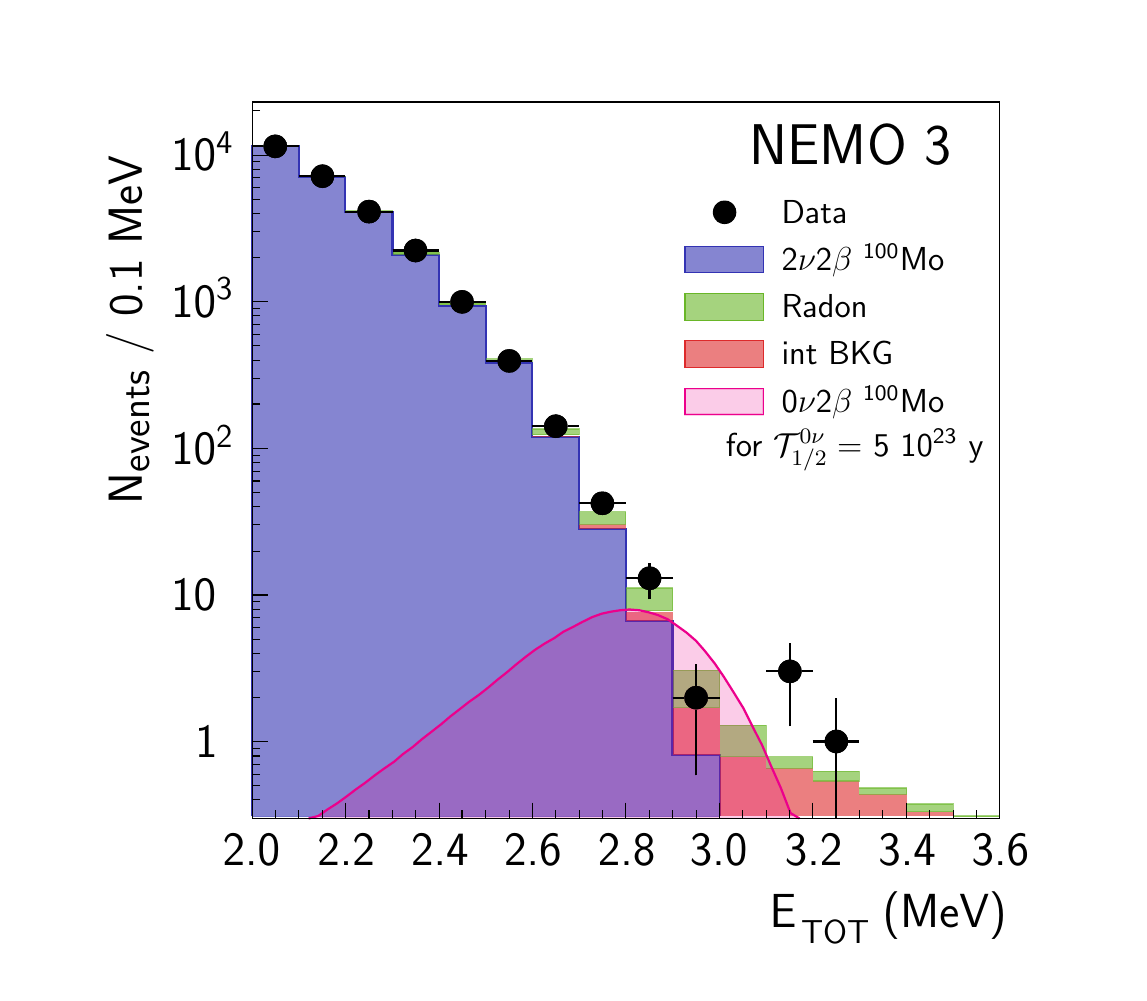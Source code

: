 \definecolor{red}{RGB}{221,42,43}
\definecolor{green}{RGB}{105,182,40}
\definecolor{blue}{RGB}{51,51,179}
\begin{tikzpicture}[y=-1cm]
  \sf
  \clip (-0.5,28) rectangle (13,16);

%%  \tikzstyle{2b2n}=[pattern=north west lines, pattern color=blue]
  \tikzstyle{2b2n}=[fill=blue, opacity=0.6, blue]

  \draw[2b2n] (2.002,26.015) -- (2.002,17.507) -- (2.593,17.507) --
  (2.593,17.894) -- (3.183,17.894) -- (3.183,18.337) --
  (3.782,18.337) -- (3.782,18.883) -- (4.375,18.883) --
  (4.375,19.535) -- (4.966,19.535) -- (4.966,20.259) --
  (5.556,20.259) -- (5.556,21.194) -- (6.155,21.194) --
  (6.155,22.367) -- (6.746,22.367) -- (6.746,23.539) --
  (7.338,23.539) -- (7.338,25.233) -- (7.938,25.233) --
  (7.938,26.015) -- cycle;
  \draw[thick, blue] (2.002,26.015) -- (2.002,17.507) -- (2.593,17.507) --
  (2.593,17.894) -- (3.183,17.894) -- (3.183,18.337) --
  (3.782,18.337) -- (3.782,18.883) -- (4.375,18.883) --
  (4.375,19.535) -- (4.966,19.535) -- (4.966,20.259) --
  (5.556,20.259) -- (5.556,21.194) -- (6.155,21.194) --
  (6.155,22.367) -- (6.746,22.367) -- (6.746,23.539) --
  (7.338,23.539) -- (7.338,25.233) -- (7.938,25.233) --
  (7.938,26.015);

  %% Internal background
  \tikzstyle{int_back}=[fill=red, opacity=0.6, red]
  %% \fill[int_back] (2.002,17.507) -- (2.593,17.507);
  %% \fill[int_back] (2.593,17.894) -- (3.183,17.894);
  %% \fill[int_back] (3.183,18.337) -- (3.782,18.337);
  %% \fill[int_back] (3.782,18.874) -- (4.375,18.874) -- (4.375,18.883);
  %% \fill[int_back] (4.375,19.535) -- (4.966,19.535);
  %% \fill[int_back] (4.966,20.25) -- (5.556,20.25) -- (5.556,20.259);
  \fill[int_back] (5.556,21.184) -- (6.155,21.184) -- (6.155,21.194) --  (5.556,21.194);
  \fill[int_back] (6.155,22.305) -- (6.746,22.305) -- (6.746,22.367) -- (6.155,22.367);
  \fill[int_back] (6.746,23.417) -- (7.338,23.417) -- (7.338,23.539) -- (6.746,23.539);
  \fill[int_back] (7.338,24.634) -- (7.938,24.634) -- (7.938,25.233) -- (7.338,25.233);
  \fill[int_back] (7.938,25.258) -- (8.528,25.258) -- (8.528,26.015) -- (7.938,26.015);
  \fill[int_back] (8.528,25.408) -- (9.119,25.408) -- (9.119,26.015) -- (8.528,26.015);
  \fill[int_back] (9.119,25.567) -- (9.709,25.567) -- (9.709,26.015) -- (9.119,26.015) ;
  \fill[int_back] (9.709,25.734) -- (10.31,25.734) -- (10.31,26.015) -- (9.709,26.015);
  \fill[int_back] (10.31,25.957) -- (10.901,25.957) -- (10.901,26.015) -- (10.31,26.015);

  %% Radon
  %%\tikzstyle{radon}=[ultra thin, green, fill=green!80, pattern=north east lines, pattern color=green]
  \tikzstyle{radon}=[fill=green, opacity=0.6, green]
  \draw[radon] (2.002,17.507) -- (2.593,17.507) -- (2.593,17.498) -- (2.002,17.498);
  \draw[radon] (2.593,17.886) -- (3.183,17.886) -- (3.183,17.894) -- (2.593,17.894);
  \draw[radon] (3.183,18.326) -- (3.782,18.326) -- (3.782,18.337) -- (3.183,18.337);
  \draw[radon] (3.782,18.855) -- (4.375,18.855) -- (4.375,18.874) -- (3.782,18.874);
  \draw[radon] (4.375,19.501) -- (4.966,19.501) -- (4.966,19.518) -- (4.375,19.518);
  \draw[radon] (4.966,20.206) -- (5.556,20.206) -- (5.556,20.242) -- (4.966,20.242);
  \draw[radon] (5.556,21.097) -- (6.155,21.097) -- (6.155,21.167) -- (5.556,21.167);
  \draw[radon] (6.155,22.147) -- (6.746,22.147) -- (6.746,22.305) -- (6.155,22.305);
  \draw[radon] (6.746,23.116) -- (7.338,23.116) -- (7.338,23.406) -- (6.746,23.406);
  \draw[radon] (7.338,24.158) -- (7.938,24.158) -- (7.938,24.634) -- (7.338,24.634);
  \draw[radon] (7.938,24.862) -- (8.528,24.862) -- (8.528,25.258) -- (7.938,25.258);
  \draw[radon] (8.528,25.258) -- (9.119,25.258) -- (9.119,25.408) -- (8.528,25.408);
  \draw[radon] (9.119,25.444) -- (9.709,25.444) -- (9.709,25.567) -- (9.119,25.567);
  \draw[radon] (9.709,25.656) -- (10.31,25.656) -- (10.31,25.734) -- (9.709,25.734);
  \draw[radon] (10.31,25.859) -- (10.901,25.859) -- (10.901,25.957) -- (10.31,25.957);
  \draw[radon] (10.901,26.01) -- (11.491,26.01) -- (11.491,26.015) -- (10.901,26.015);


  \draw[thick,black] (2.002,17.507) -- (2.142,17.507);
  \draw[thick,black] (2.443,17.507) -- (2.593,17.507);
  \path[fill=black] (2.443,17.507) -- (2.436,17.458) -- (2.413,17.418) -- (2.381,17.386) -- (2.341,17.365) -- (2.292,17.357) -- (2.246,17.365) -- (2.206,17.386) -- (2.172,17.418) -- (2.151,17.458) -- (2.142,17.507) -- (2.151,17.554) -- (2.172,17.596) -- (2.206,17.628) -- (2.246,17.649) -- (2.292,17.657) -- (2.341,17.649) -- (2.381,17.628) -- (2.413,17.596) -- (2.436,17.554) -- (2.443,17.507);
  \draw[thick,black] (2.593,17.886) -- (2.743,17.886);
  \draw[thick,black] (3.042,17.886) -- (3.183,17.886);
  \path[fill=black] (3.042,17.886) -- (3.035,17.839) -- (3.014,17.797) -- (2.98,17.765) -- (2.94,17.744) -- (2.893,17.736) -- (2.845,17.744) -- (2.805,17.765) -- (2.773,17.797) -- (2.75,17.839) -- (2.743,17.886) -- (2.75,17.932) -- (2.773,17.975) -- (2.805,18.006) -- (2.845,18.028) -- (2.893,18.036) -- (2.94,18.028) -- (2.98,18.006) -- (3.014,17.975) -- (3.035,17.932) -- (3.042,17.886);
  \draw[thick,black] (3.183,18.337) -- (3.334,18.337);
  \draw[thick,black] (3.634,18.337) -- (3.782,18.337);
  \path[fill=black] (3.634,18.337) -- (3.626,18.288) -- (3.605,18.248) -- (3.573,18.214) -- (3.531,18.193) -- (3.484,18.186) -- (3.435,18.193) -- (3.395,18.214) -- (3.363,18.248) -- (3.342,18.288) -- (3.334,18.337) -- (3.342,18.383) -- (3.363,18.423) -- (3.395,18.457) -- (3.435,18.479) -- (3.484,18.485) -- (3.531,18.479) -- (3.573,18.457) -- (3.605,18.423) -- (3.626,18.383) -- (3.634,18.337);
  \draw[thick,black] (3.782,18.83) -- (3.924,18.83);
  \draw[thick,black] (4.225,18.83) -- (4.375,18.83);
  \path[fill=black] (4.225,18.83) -- (4.216,18.781) -- (4.195,18.741) -- (4.163,18.709) -- (4.121,18.688) -- (4.075,18.68) -- (4.028,18.688) -- (3.986,18.709) -- (3.954,18.741) -- (3.933,18.781) -- (3.924,18.83) -- (3.933,18.876) -- (3.954,18.919) -- (3.986,18.951) -- (4.028,18.972) -- (4.075,18.98) -- (4.121,18.972) -- (4.163,18.951) -- (4.195,18.919) -- (4.216,18.876) -- (4.225,18.83);
  \draw[thick,black] (4.375,19.482) -- (4.515,19.482);
  \draw[thick,black] (4.815,19.482) -- (4.966,19.482);
  \path[fill=black] (4.815,19.482) -- (4.807,19.435) -- (4.786,19.393) -- (4.754,19.361) -- (4.714,19.34) -- (4.665,19.332) -- (4.619,19.34) -- (4.576,19.361) -- (4.544,19.393) -- (4.523,19.435) -- (4.515,19.482) -- (4.523,19.53) -- (4.544,19.571) -- (4.576,19.602) -- (4.619,19.624) -- (4.665,19.632) -- (4.714,19.624) -- (4.754,19.602) -- (4.786,19.571) -- (4.807,19.53) -- (4.815,19.482);
  \draw[thick,black] (4.966,20.231) -- (5.116,20.231);
  \draw[thick,black] (5.414,20.231) -- (5.556,20.231);
  \path[fill=black] (5.414,20.231) -- (5.408,20.185) -- (5.387,20.144) -- (5.353,20.11) -- (5.313,20.089) -- (5.264,20.083) -- (5.218,20.089) -- (5.177,20.11) -- (5.144,20.144) -- (5.122,20.185) -- (5.116,20.231) -- (5.122,20.28) -- (5.144,20.32) -- (5.177,20.352) -- (5.218,20.375) -- (5.264,20.381) -- (5.313,20.375) -- (5.353,20.352) -- (5.387,20.32) -- (5.408,20.28) -- (5.414,20.231);
  \draw[thick,black] (5.556,21.061) -- (5.707,21.061);
  \draw[thick,black] (6.005,21.061) -- (6.155,21.061);
  \path[fill=black] (6.005,21.061) -- (5.999,21.014) -- (5.977,20.972) -- (5.944,20.94) -- (5.903,20.919) -- (5.857,20.911) -- (5.808,20.919) -- (5.768,20.94) -- (5.736,20.972) -- (5.713,21.014) -- (5.707,21.061) -- (5.713,21.107) -- (5.736,21.15) -- (5.768,21.181) -- (5.808,21.203) -- (5.857,21.211) -- (5.903,21.203) -- (5.944,21.181) -- (5.977,21.15) -- (5.999,21.107) -- (6.005,21.061);
  \draw[thick,black] (6.155,22.041) -- (6.297,22.041);
  \draw[thick,black] (6.598,22.041) -- (6.746,22.041);
  \path[fill=black] (6.598,22.041) -- (6.589,21.992) -- (6.568,21.952) -- (6.536,21.918) -- (6.494,21.897) -- (6.447,21.891) -- (6.399,21.897) -- (6.358,21.918) -- (6.327,21.952) -- (6.306,21.992) -- (6.297,22.041) -- (6.306,22.087) -- (6.327,22.128) -- (6.358,22.162) -- (6.399,22.183) -- (6.447,22.189) -- (6.494,22.183) -- (6.536,22.162) -- (6.568,22.128) -- (6.589,22.087) -- (6.598,22.041);
  \draw[thick,black] (7.046,23.258) -- (7.046,23.142);
  \draw[thick,black] (7.046,22.843) -- (7.046,22.799);
  \draw[thick,black] (6.746,22.993) -- (6.896,22.993);
  \draw[thick,black] (7.197,22.993) -- (7.338,22.993);
  \path[fill=black] (7.197,22.993) -- (7.188,22.945) -- (7.167,22.904) -- (7.135,22.871) -- (7.095,22.849) -- (7.046,22.843) -- (7.0,22.849) -- (6.957,22.871) -- (6.926,22.904) -- (6.905,22.945) -- (6.896,22.993) -- (6.905,23.04) -- (6.926,23.08) -- (6.957,23.114) -- (7.0,23.135) -- (7.046,23.142) -- (7.095,23.135) -- (7.135,23.114) -- (7.167,23.08) -- (7.188,23.04) -- (7.197,22.993);
  \draw[thick,black] (7.637,25.497) -- (7.637,24.659);
  \draw[thick,black] (7.637,24.359) -- (7.637,24.077);
  \draw[thick,black] (7.338,24.509) -- (7.487,24.509);
  \draw[thick,black] (7.787,24.509) -- (7.938,24.509);
  \path[fill=black] (7.787,24.509) -- (7.781,24.462) -- (7.758,24.42) -- (7.726,24.388) -- (7.686,24.367) -- (7.637,24.359) -- (7.59,24.367) -- (7.55,24.388) -- (7.516,24.42) -- (7.495,24.462) -- (7.487,24.509) -- (7.495,24.558) -- (7.516,24.598) -- (7.55,24.63) -- (7.59,24.651) -- (7.637,24.659) -- (7.686,24.651) -- (7.726,24.63) -- (7.758,24.598) -- (7.781,24.558) -- (7.787,24.509);
  \draw[thick,black] (8.829,24.871) -- (8.829,24.325);
  \draw[thick,black] (8.829,24.024) -- (8.829,23.812);
  \draw[thick,black] (8.528,24.174) -- (8.678,24.174);
  \draw[thick,black] (8.979,24.174) -- (9.119,24.174);
  \path[fill=black] (8.979,24.174) -- (8.97,24.126) -- (8.949,24.086) -- (8.918,24.054) -- (8.875,24.033) -- (8.829,24.024) -- (8.78,24.033) -- (8.74,24.054) -- (8.708,24.086) -- (8.687,24.126) -- (8.678,24.174) -- (8.687,24.221) -- (8.708,24.263) -- (8.74,24.295) -- (8.78,24.316) -- (8.829,24.325) -- (8.875,24.316) -- (8.918,24.295) -- (8.949,24.263) -- (8.97,24.221) -- (8.979,24.174);
  \draw[thick,black] (9.419,26.043) -- (9.419,25.216);
  \draw[thick,black] (9.419,24.915) -- (9.419,24.509);
  \draw[thick,black] (9.119,25.066) -- (9.269,25.066);
  \draw[thick,black] (9.569,25.066) -- (9.709,25.066);
  \path[fill=black] (9.569,25.066) -- (9.561,25.017) -- (9.54,24.977) -- (9.508,24.945) -- (9.466,24.922) -- (9.419,24.915) -- (9.373,24.922) -- (9.33,24.945) -- (9.299,24.977) -- (9.277,25.017) -- (9.269,25.066) -- (9.277,25.112) -- (9.299,25.152) -- (9.33,25.186) -- (9.373,25.207) -- (9.419,25.216) -- (9.466,25.207) -- (9.508,25.186) -- (9.54,25.152) -- (9.561,25.112) -- (9.569,25.066);


  \draw[thick,magenta, fill=magenta, fill opacity=0.2] (2.716,26.043) -- (2.841,26.01) -- (2.955,25.929) -- (3.078,25.851) -- (3.2,25.762) -- (3.317,25.673) -- (3.44,25.586) -- (3.554,25.497) -- (3.677,25.408) -- (3.802,25.322) -- (3.916,25.224) -- (4.039,25.135) -- (4.153,25.038) -- (4.278,24.941) -- (4.401,24.845) -- (4.515,24.748) -- (4.64,24.651) -- (4.754,24.562) -- (4.877,24.475) -- (5.0,24.378) -- (5.116,24.28) -- (5.239,24.183) -- (5.353,24.086) -- (5.476,23.988) -- (5.592,23.901) -- (5.715,23.821) -- (5.838,23.751) -- (5.952,23.671) -- (6.077,23.609) -- (6.191,23.548) -- (6.314,23.487) -- (6.439,23.442) -- (6.553,23.417) -- (6.676,23.398) -- (6.79,23.389) -- (6.915,23.398) -- (7.038,23.425) -- (7.152,23.459) -- (7.275,23.512) -- (7.391,23.592) -- (7.514,23.681) -- (7.637,23.787) -- (7.751,23.918) -- (7.876,24.077) -- (7.99,24.244) -- (8.113,24.439) -- (8.238,24.642) -- (8.352,24.871) -- (8.475,25.11) -- (8.589,25.375) -- (8.714,25.656) -- (8.837,25.974) -- (8.951,26.043);

  %% Legend
  \path[fill=black] (8.149,18.345) -- (8.141,18.296) -- (8.12,18.256) -- (8.088,18.224) -- (8.048,18.201) -- (7.999,18.195) -- (7.952,18.201) -- (7.91,18.224) -- (7.878,18.256) -- (7.857,18.296) -- (7.849,18.345) -- (7.857,18.392) -- (7.878,18.432) -- (7.91,18.466) -- (7.952,18.487) -- (7.999,18.495) -- (8.048,18.487) -- (8.088,18.466) -- (8.12,18.432) -- (8.141,18.392) -- (8.149,18.345);
  \path (8.598,18.485) node[text=black,anchor=base west] {\large{}Data};
  \draw[2b2n] (7.497,19.111) rectangle (8.492,18.777);
  \draw[blue] (7.497,19.111) rectangle (8.492,18.777);
  \path (8.598,19.086) node[text=black,anchor=base west] {\large 2$\nu$2$\beta$ $^\text{100}$Mo};
  \draw[radon] (7.497,19.713) rectangle (8.492,19.376);
  \draw[green] (7.497,19.713) rectangle (8.492,19.376);
  \path (8.598,19.685) node[text=black,anchor=base west] {\large{}Radon};
  \fill[int_back] (7.497,20.312) rectangle (8.492,19.977);
  \draw[red] (7.497,20.312) rectangle (8.492,19.977);
  \path (8.598,20.284) node[text=black,anchor=base west] {\large{}int BKG};
  \draw[thick, magenta, fill=magenta, opacity=0.2] (7.497,20.912) rectangle (8.492,20.584);
  \draw[semithick, magenta] (7.497,20.912) rectangle (8.492,20.584);
  \path (8.598,20.885) node[text=black,anchor=base west] {\large{}0$\nu$2$\beta$ $^\text{100}$Mo};
  \path (7.893,21.44) node[text=black,anchor=base west] {\large{}for $\mathcal{T}_{1/2}^{0\nu}=$ 5 10$^\text{23}$ y};
  \path (8.194,17.744) node[text=black,anchor=base west] {\huge{}NEMO 3};

  \draw[semithick,black] (2.002,26.043) rectangle (11.491,16.942);
  \draw[thick,black] (2.002,17.507) -- (2.142,17.507);
  \draw[thick,black] (2.443,17.507) -- (2.593,17.507);
  \path[fill=black] (2.443,17.507) -- (2.436,17.458) -- (2.413,17.418) -- (2.381,17.386) -- (2.341,17.365) -- (2.292,17.357) -- (2.246,17.365) -- (2.206,17.386) -- (2.172,17.418) -- (2.151,17.458) -- (2.142,17.507) -- (2.151,17.554) -- (2.172,17.596) -- (2.206,17.628) -- (2.246,17.649) -- (2.292,17.657) -- (2.341,17.649) -- (2.381,17.628) -- (2.413,17.596) -- (2.436,17.554) -- (2.443,17.507);
  \draw[thick,black] (2.593,17.886) -- (2.743,17.886);
  \draw[thick,black] (3.042,17.886) -- (3.183,17.886);
  \path[fill=black] (3.042,17.886) -- (3.035,17.839) -- (3.014,17.797) -- (2.98,17.765) -- (2.94,17.744) -- (2.893,17.736) -- (2.845,17.744) -- (2.805,17.765) -- (2.773,17.797) -- (2.75,17.839) -- (2.743,17.886) -- (2.75,17.932) -- (2.773,17.975) -- (2.805,18.006) -- (2.845,18.028) -- (2.893,18.036) -- (2.94,18.028) -- (2.98,18.006) -- (3.014,17.975) -- (3.035,17.932) -- (3.042,17.886);
  \draw[thick,black] (3.183,18.337) -- (3.334,18.337);
  \draw[thick,black] (3.634,18.337) -- (3.782,18.337);
  \path[fill=black] (3.634,18.337) -- (3.626,18.288) -- (3.605,18.248) -- (3.573,18.214) -- (3.531,18.193) -- (3.484,18.186) -- (3.435,18.193) -- (3.395,18.214) -- (3.363,18.248) -- (3.342,18.288) -- (3.334,18.337) -- (3.342,18.383) -- (3.363,18.423) -- (3.395,18.457) -- (3.435,18.479) -- (3.484,18.485) -- (3.531,18.479) -- (3.573,18.457) -- (3.605,18.423) -- (3.626,18.383) -- (3.634,18.337);
  \draw[thick,black] (3.782,18.83) -- (3.924,18.83);
  \draw[thick,black] (4.225,18.83) -- (4.375,18.83);
  \path[fill=black] (4.225,18.83) -- (4.216,18.781) -- (4.195,18.741) -- (4.163,18.709) -- (4.121,18.688) -- (4.075,18.68) -- (4.028,18.688) -- (3.986,18.709) -- (3.954,18.741) -- (3.933,18.781) -- (3.924,18.83) -- (3.933,18.876) -- (3.954,18.919) -- (3.986,18.951) -- (4.028,18.972) -- (4.075,18.98) -- (4.121,18.972) -- (4.163,18.951) -- (4.195,18.919) -- (4.216,18.876) -- (4.225,18.83);
  \draw[thick,black] (4.375,19.482) -- (4.515,19.482);
  \draw[thick,black] (4.815,19.482) -- (4.966,19.482);
  \path[fill=black] (4.815,19.482) -- (4.807,19.435) -- (4.786,19.393) -- (4.754,19.361) -- (4.714,19.34) -- (4.665,19.332) -- (4.619,19.34) -- (4.576,19.361) -- (4.544,19.393) -- (4.523,19.435) -- (4.515,19.482) -- (4.523,19.53) -- (4.544,19.571) -- (4.576,19.602) -- (4.619,19.624) -- (4.665,19.632) -- (4.714,19.624) -- (4.754,19.602) -- (4.786,19.571) -- (4.807,19.53) -- (4.815,19.482);
  \draw[thick,black] (4.966,20.231) -- (5.116,20.231);
  \draw[thick,black] (5.414,20.231) -- (5.556,20.231);
  \path[fill=black] (5.414,20.231) -- (5.408,20.185) -- (5.387,20.144) -- (5.353,20.11) -- (5.313,20.089) -- (5.264,20.083) -- (5.218,20.089) -- (5.177,20.11) -- (5.144,20.144) -- (5.122,20.185) -- (5.116,20.231) -- (5.122,20.28) -- (5.144,20.32) -- (5.177,20.352) -- (5.218,20.375) -- (5.264,20.381) -- (5.313,20.375) -- (5.353,20.352) -- (5.387,20.32) -- (5.408,20.28) -- (5.414,20.231);
  \draw[thick,black] (5.556,21.061) -- (5.707,21.061);
  \draw[thick,black] (6.005,21.061) -- (6.155,21.061);
  \path[fill=black] (6.005,21.061) -- (5.999,21.014) -- (5.977,20.972) -- (5.944,20.94) -- (5.903,20.919) -- (5.857,20.911) -- (5.808,20.919) -- (5.768,20.94) -- (5.736,20.972) -- (5.713,21.014) -- (5.707,21.061) -- (5.713,21.107) -- (5.736,21.15) -- (5.768,21.181) -- (5.808,21.203) -- (5.857,21.211) -- (5.903,21.203) -- (5.944,21.181) -- (5.977,21.15) -- (5.999,21.107) -- (6.005,21.061);
  \draw[thick,black] (6.155,22.041) -- (6.297,22.041);
  \draw[thick,black] (6.598,22.041) -- (6.746,22.041);
  \path[fill=black] (6.598,22.041) -- (6.589,21.992) -- (6.568,21.952) -- (6.536,21.918) -- (6.494,21.897) -- (6.447,21.891) -- (6.399,21.897) -- (6.358,21.918) -- (6.327,21.952) -- (6.306,21.992) -- (6.297,22.041) -- (6.306,22.087) -- (6.327,22.128) -- (6.358,22.162) -- (6.399,22.183) -- (6.447,22.189) -- (6.494,22.183) -- (6.536,22.162) -- (6.568,22.128) -- (6.589,22.087) -- (6.598,22.041);
  \draw[thick,black] (7.046,23.258) -- (7.046,23.142);
  \draw[thick,black] (7.046,22.843) -- (7.046,22.799);
  \draw[thick,black] (6.746,22.993) -- (6.896,22.993);
  \draw[thick,black] (7.197,22.993) -- (7.338,22.993);
  \path[fill=black] (7.197,22.993) -- (7.188,22.945) -- (7.167,22.904) -- (7.135,22.871) -- (7.095,22.849) -- (7.046,22.843) -- (7.0,22.849) -- (6.957,22.871) -- (6.926,22.904) -- (6.905,22.945) -- (6.896,22.993) -- (6.905,23.04) -- (6.926,23.08) -- (6.957,23.114) -- (7.0,23.135) -- (7.046,23.142) -- (7.095,23.135) -- (7.135,23.114) -- (7.167,23.08) -- (7.188,23.04) -- (7.197,22.993);
  \draw[thick,black] (7.637,25.497) -- (7.637,24.659);
  \draw[thick,black] (7.637,24.359) -- (7.637,24.077);
  \draw[thick,black] (7.338,24.509) -- (7.487,24.509);
  \draw[thick,black] (7.787,24.509) -- (7.938,24.509);
  \path[fill=black] (7.787,24.509) -- (7.781,24.462) -- (7.758,24.42) -- (7.726,24.388) -- (7.686,24.367) -- (7.637,24.359) -- (7.59,24.367) -- (7.55,24.388) -- (7.516,24.42) -- (7.495,24.462) -- (7.487,24.509) -- (7.495,24.558) -- (7.516,24.598) -- (7.55,24.63) -- (7.59,24.651) -- (7.637,24.659) -- (7.686,24.651) -- (7.726,24.63) -- (7.758,24.598) -- (7.781,24.558) -- (7.787,24.509);
  \draw[thick,black] (8.829,24.871) -- (8.829,24.325);
  \draw[thick,black] (8.829,24.024) -- (8.829,23.812);
  \draw[thick,black] (8.528,24.174) -- (8.678,24.174);
  \draw[thick,black] (8.979,24.174) -- (9.119,24.174);
  \path[fill=black] (8.979,24.174) -- (8.97,24.126) -- (8.949,24.086) -- (8.918,24.054) -- (8.875,24.033) -- (8.829,24.024) -- (8.78,24.033) -- (8.74,24.054) -- (8.708,24.086) -- (8.687,24.126) -- (8.678,24.174) -- (8.687,24.221) -- (8.708,24.263) -- (8.74,24.295) -- (8.78,24.316) -- (8.829,24.325) -- (8.875,24.316) -- (8.918,24.295) -- (8.949,24.263) -- (8.97,24.221) -- (8.979,24.174);
  \draw[thick,black] (9.419,26.043) -- (9.419,25.216);
  \draw[thick,black] (9.419,24.915) -- (9.419,24.509);
  \draw[thick,black] (9.119,25.066) -- (9.269,25.066);
  \draw[thick,black] (9.569,25.066) -- (9.709,25.066);
  \path[fill=black] (9.569,25.066) -- (9.561,25.017) -- (9.54,24.977) -- (9.508,24.945) -- (9.466,24.922) -- (9.419,24.915) -- (9.373,24.922) -- (9.33,24.945) -- (9.299,24.977) -- (9.277,25.017) -- (9.269,25.066) -- (9.277,25.112) -- (9.299,25.152) -- (9.33,25.186) -- (9.373,25.207) -- (9.419,25.216) -- (9.466,25.207) -- (9.508,25.186) -- (9.54,25.152) -- (9.561,25.112) -- (9.569,25.066);
  \draw[black] (2.002,26.043) -- (2.002,16.942);
  \draw[black] (2.1,26.043) -- (2.002,26.043);
  \draw[black] (2.1,25.806) -- (2.002,25.806);
  \draw[black] (2.1,25.629) -- (2.002,25.629);
  \draw[black] (2.1,25.48) -- (2.002,25.48);
  \draw[black] (2.1,25.356) -- (2.002,25.356);
  \draw[black] (2.1,25.25) -- (2.002,25.25);
  \draw[black] (2.1,25.152) -- (2.002,25.152);
  \draw[black] (2.195,25.066) -- (2.002,25.066);
  \draw[black] (2.1,24.509) -- (2.002,24.509);
  \draw[black] (2.1,24.174) -- (2.002,24.174);
  \draw[black] (2.1,23.946) -- (2.002,23.946);
  \draw[black] (2.1,23.768) -- (2.002,23.768);
  \draw[black] (2.1,23.618) -- (2.002,23.618);
  \draw[black] (2.1,23.495) -- (2.002,23.495);
  \draw[black] (2.1,23.389) -- (2.002,23.389);
  \draw[black] (2.1,23.292) -- (2.002,23.292);
  \draw[black] (2.195,23.205) -- (2.002,23.205);
  \draw[black] (2.1,22.648) -- (2.002,22.648);
  \draw[black] (2.1,22.314) -- (2.002,22.314);
  \draw[black] (2.1,22.083) -- (2.002,22.083);
  \draw[black] (2.1,21.899) -- (2.002,21.899);
  \draw[black] (2.1,21.757) -- (2.002,21.757);
  \draw[black] (2.1,21.634) -- (2.002,21.634);
  \draw[black] (2.1,21.52) -- (2.002,21.52);
  \draw[black] (2.1,21.431) -- (2.002,21.431);
  \draw[black] (2.195,21.342) -- (2.002,21.342);
  \draw[black] (2.1,20.779) -- (2.002,20.779);
  \draw[black] (2.1,20.453) -- (2.002,20.453);
  \draw[black] (2.1,20.223) -- (2.002,20.223);
  \draw[black] (2.1,20.038) -- (2.002,20.038);
  \draw[black] (2.1,19.897) -- (2.002,19.897);
  \draw[black] (2.1,19.765) -- (2.002,19.765);
  \draw[black] (2.1,19.66) -- (2.002,19.66);
  \draw[black] (2.1,19.562) -- (2.002,19.562);
  \draw[black] (2.195,19.482) -- (2.002,19.482);
  \draw[black] (2.1,18.919) -- (2.002,18.919);
  \draw[black] (2.1,18.591) -- (2.002,18.591);
  \draw[black] (2.1,18.362) -- (2.002,18.362);
  \draw[black] (2.1,18.178) -- (2.002,18.178);
  \draw[black] (2.1,18.028) -- (2.002,18.028);
  \draw[black] (2.1,17.903) -- (2.002,17.903);
  \draw[black] (2.1,17.797) -- (2.002,17.797);
  \draw[black] (2.1,17.702) -- (2.002,17.702);
  \draw[black] (2.195,17.621) -- (2.002,17.621);

  \path (1.151,25.269) node[text=black,anchor=base west] {\fontsize{17.0}{20.4}\selectfont{}1};
  \path (0.847,23.406) node[text=black,anchor=base west] {\fontsize{17.0}{20.4}\selectfont{}10};
  \path (0.847,21.546) node[text=black,anchor=base west] {\fontsize{17.0}{20.4}\selectfont{}10$^\text{2}$};
  \path (0.847,19.677) node[text=black,anchor=base west] {\fontsize{17.0}{20.4}\selectfont{}10$^\text{3}$};
  \path (0.847,17.816) node[text=black,anchor=base west] {\fontsize{17.0}{20.4}\selectfont{}10$^\text{4}$};

  \draw[black] (2.1,17.056) -- (2.002,17.056);
  \draw[black] (2.002,26.043) -- (11.491,26.043);
  \draw[black] (2.002,25.84) -- (2.002,26.043);
  \draw[black] (2.292,25.938) -- (2.292,26.043);
  \draw[black] (2.593,25.938) -- (2.593,26.043);
  \draw[black] (2.893,25.938) -- (2.893,26.043);
  \draw[black] (3.183,25.84) -- (3.183,26.043);
  \draw[black] (3.484,25.938) -- (3.484,26.043);
  \draw[black] (3.782,25.938) -- (3.782,26.043);
  \draw[black] (4.075,25.938) -- (4.075,26.043);
  \draw[black] (4.375,25.84) -- (4.375,26.043);
  \draw[black] (4.665,25.938) -- (4.665,26.043);
  \draw[black] (4.966,25.938) -- (4.966,26.043);
  \draw[black] (5.264,25.938) -- (5.264,26.043);
  \draw[black] (5.556,25.84) -- (5.556,26.043);
  \draw[black] (5.857,25.938) -- (5.857,26.043);
  \draw[black] (6.155,25.938) -- (6.155,26.043);
  \draw[black] (6.447,25.938) -- (6.447,26.043);
  \draw[black] (6.746,25.84) -- (6.746,26.043);
  \draw[black] (7.046,25.938) -- (7.046,26.043);
  \draw[black] (7.338,25.938) -- (7.338,26.043);
  \draw[black] (7.637,25.938) -- (7.637,26.043);
  \draw[black] (7.938,25.84) -- (7.938,26.043);
  \draw[black] (8.227,25.938) -- (8.227,26.043);
  \draw[black] (8.528,25.938) -- (8.528,26.043);
  \draw[black] (8.829,25.938) -- (8.829,26.043);
  \draw[black] (9.119,25.84) -- (9.119,26.043);
  \draw[black] (9.419,25.938) -- (9.419,26.043);
  \draw[black] (9.709,25.938) -- (9.709,26.043);
  \draw[black] (10.01,25.938) -- (10.01,26.043);
  \draw[black] (10.31,25.84) -- (10.31,26.043);
  \draw[black] (10.6,25.938) -- (10.6,26.043);
  \draw[black] (10.901,25.938) -- (10.901,26.043);
  \draw[black] (11.201,25.938) -- (11.201,26.043);
  \draw[black] (11.491,25.84) -- (11.491,26.043);
  \draw[black] (11.491,25.84) -- (11.491,26.043);
  \path (1.5,26.645) node[text=black,anchor=base west] {\fontsize{17.0}{20.4}\selectfont{}2.0};
  \path (2.705,26.645) node[text=black,anchor=base west] {\fontsize{17.0}{20.4}\selectfont{}2.2};
  \path (3.894,26.645) node[text=black,anchor=base west] {\fontsize{17.0}{20.4}\selectfont{}2.4};
  \path (5.075,26.645) node[text=black,anchor=base west] {\fontsize{17.0}{20.4}\selectfont{}2.6};
  \path (6.267,26.645) node[text=black,anchor=base west] {\fontsize{17.0}{20.4}\selectfont{}2.8};
  \path (7.435,26.645) node[text=black,anchor=base west] {\fontsize{17.0}{20.4}\selectfont{}3.0};
  \path (8.64,26.645) node[text=black,anchor=base west] {\fontsize{17.0}{20.4}\selectfont{}3.2};
  \path (9.829,26.645) node[text=black,anchor=base west] {\fontsize{17.0}{20.4}\selectfont{}3.4};
  \path (11.012,26.645) node[text=black,anchor=base west] {\fontsize{17.0}{20.4}\selectfont{}3.6};
  \path (8.448,27.428) node[text=black,anchor=base west] {\fontsize{19.0}{22.8}\selectfont{}E};
  \path (8.846,27.631) node[text=black,anchor=base west] {\fontsize{13.0}{15.6}\selectfont{}TOT};
  \path (9.692,27.428) node[text=black,anchor=base west] {\fontsize{19.0}{22.8}\selectfont{} (MeV)};
  \path (0.599,22.174) node[text=black,anchor=base west,rotate=90.0] {\fontsize{19.0}{22.8}\selectfont{}N$_\text{events}$ / 0.1 MeV};


\end{tikzpicture}%

%% Configure (x)emacs for this file ...
%% Local Variables:
%% mode: latex
%% End:
